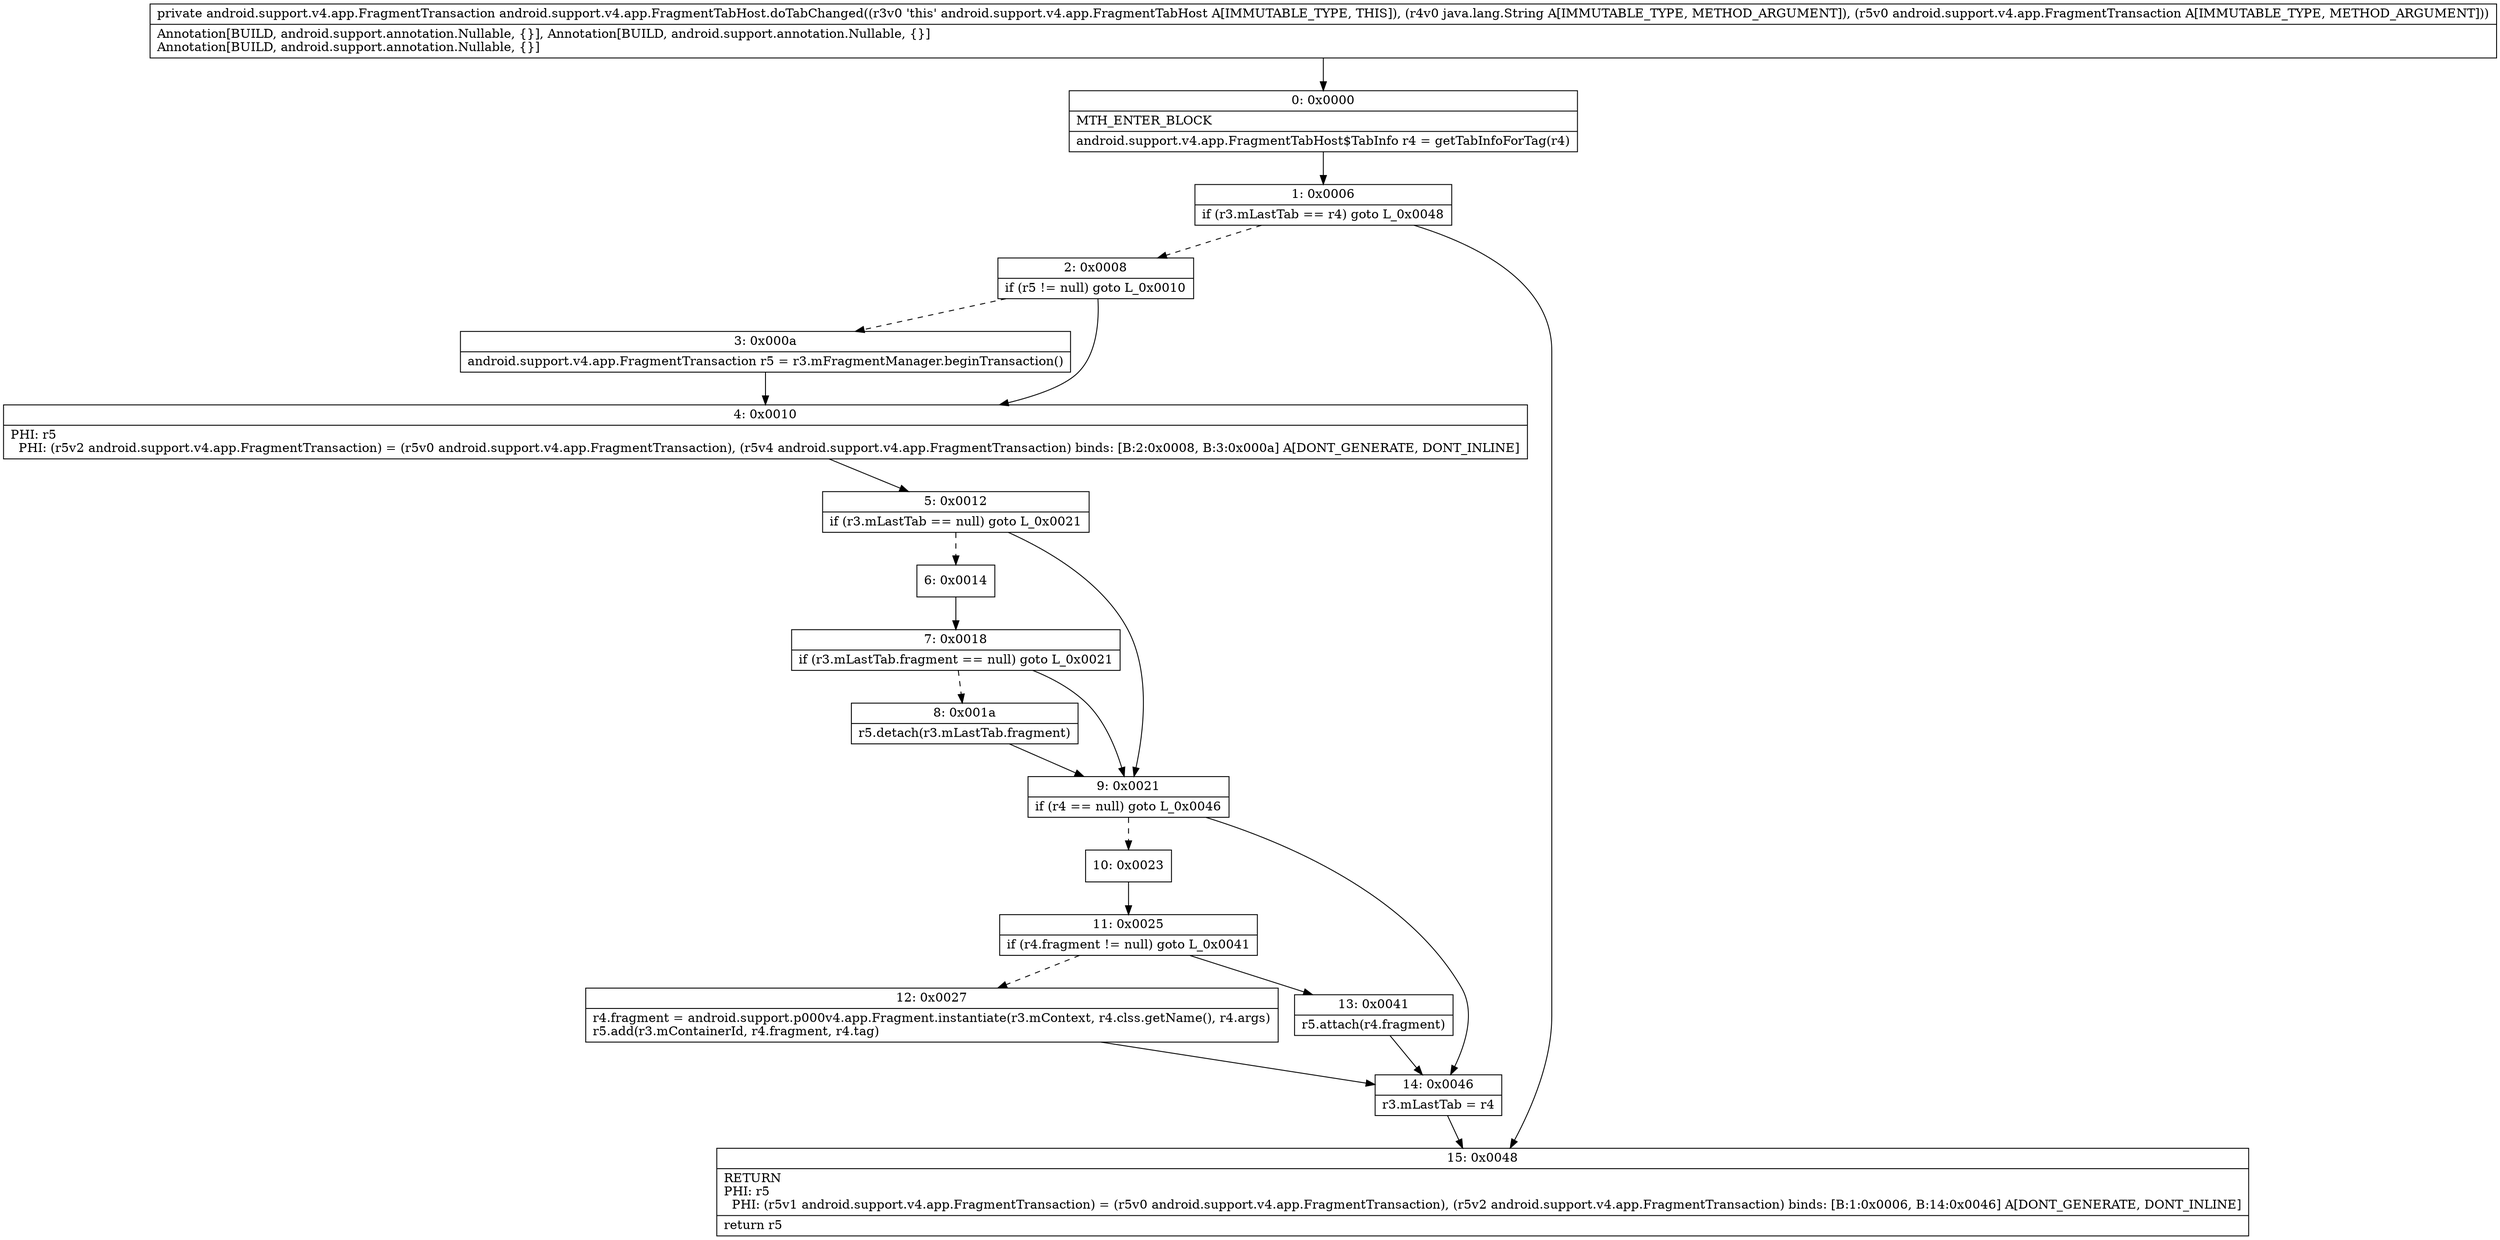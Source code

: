 digraph "CFG forandroid.support.v4.app.FragmentTabHost.doTabChanged(Ljava\/lang\/String;Landroid\/support\/v4\/app\/FragmentTransaction;)Landroid\/support\/v4\/app\/FragmentTransaction;" {
Node_0 [shape=record,label="{0\:\ 0x0000|MTH_ENTER_BLOCK\l|android.support.v4.app.FragmentTabHost$TabInfo r4 = getTabInfoForTag(r4)\l}"];
Node_1 [shape=record,label="{1\:\ 0x0006|if (r3.mLastTab == r4) goto L_0x0048\l}"];
Node_2 [shape=record,label="{2\:\ 0x0008|if (r5 != null) goto L_0x0010\l}"];
Node_3 [shape=record,label="{3\:\ 0x000a|android.support.v4.app.FragmentTransaction r5 = r3.mFragmentManager.beginTransaction()\l}"];
Node_4 [shape=record,label="{4\:\ 0x0010|PHI: r5 \l  PHI: (r5v2 android.support.v4.app.FragmentTransaction) = (r5v0 android.support.v4.app.FragmentTransaction), (r5v4 android.support.v4.app.FragmentTransaction) binds: [B:2:0x0008, B:3:0x000a] A[DONT_GENERATE, DONT_INLINE]\l}"];
Node_5 [shape=record,label="{5\:\ 0x0012|if (r3.mLastTab == null) goto L_0x0021\l}"];
Node_6 [shape=record,label="{6\:\ 0x0014}"];
Node_7 [shape=record,label="{7\:\ 0x0018|if (r3.mLastTab.fragment == null) goto L_0x0021\l}"];
Node_8 [shape=record,label="{8\:\ 0x001a|r5.detach(r3.mLastTab.fragment)\l}"];
Node_9 [shape=record,label="{9\:\ 0x0021|if (r4 == null) goto L_0x0046\l}"];
Node_10 [shape=record,label="{10\:\ 0x0023}"];
Node_11 [shape=record,label="{11\:\ 0x0025|if (r4.fragment != null) goto L_0x0041\l}"];
Node_12 [shape=record,label="{12\:\ 0x0027|r4.fragment = android.support.p000v4.app.Fragment.instantiate(r3.mContext, r4.clss.getName(), r4.args)\lr5.add(r3.mContainerId, r4.fragment, r4.tag)\l}"];
Node_13 [shape=record,label="{13\:\ 0x0041|r5.attach(r4.fragment)\l}"];
Node_14 [shape=record,label="{14\:\ 0x0046|r3.mLastTab = r4\l}"];
Node_15 [shape=record,label="{15\:\ 0x0048|RETURN\lPHI: r5 \l  PHI: (r5v1 android.support.v4.app.FragmentTransaction) = (r5v0 android.support.v4.app.FragmentTransaction), (r5v2 android.support.v4.app.FragmentTransaction) binds: [B:1:0x0006, B:14:0x0046] A[DONT_GENERATE, DONT_INLINE]\l|return r5\l}"];
MethodNode[shape=record,label="{private android.support.v4.app.FragmentTransaction android.support.v4.app.FragmentTabHost.doTabChanged((r3v0 'this' android.support.v4.app.FragmentTabHost A[IMMUTABLE_TYPE, THIS]), (r4v0 java.lang.String A[IMMUTABLE_TYPE, METHOD_ARGUMENT]), (r5v0 android.support.v4.app.FragmentTransaction A[IMMUTABLE_TYPE, METHOD_ARGUMENT]))  | Annotation[BUILD, android.support.annotation.Nullable, \{\}], Annotation[BUILD, android.support.annotation.Nullable, \{\}]\lAnnotation[BUILD, android.support.annotation.Nullable, \{\}]\l}"];
MethodNode -> Node_0;
Node_0 -> Node_1;
Node_1 -> Node_2[style=dashed];
Node_1 -> Node_15;
Node_2 -> Node_3[style=dashed];
Node_2 -> Node_4;
Node_3 -> Node_4;
Node_4 -> Node_5;
Node_5 -> Node_6[style=dashed];
Node_5 -> Node_9;
Node_6 -> Node_7;
Node_7 -> Node_8[style=dashed];
Node_7 -> Node_9;
Node_8 -> Node_9;
Node_9 -> Node_10[style=dashed];
Node_9 -> Node_14;
Node_10 -> Node_11;
Node_11 -> Node_12[style=dashed];
Node_11 -> Node_13;
Node_12 -> Node_14;
Node_13 -> Node_14;
Node_14 -> Node_15;
}

